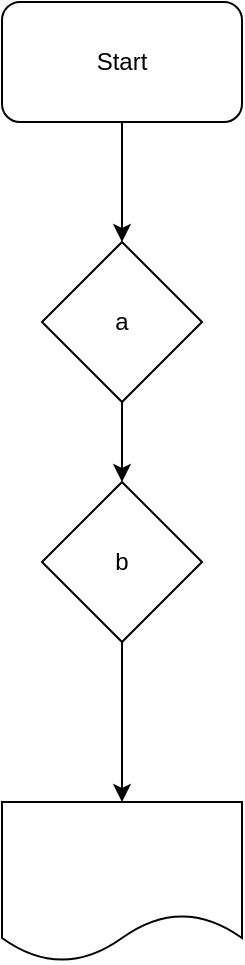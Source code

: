 <mxfile version="21.6.5" type="device">
  <diagram name="‫עמוד-1‬" id="LlmvC5Jc-HnBU8iAei3R">
    <mxGraphModel dx="1434" dy="758" grid="1" gridSize="10" guides="1" tooltips="1" connect="1" arrows="1" fold="1" page="1" pageScale="1" pageWidth="827" pageHeight="1169" math="0" shadow="0">
      <root>
        <mxCell id="0" />
        <mxCell id="1" parent="0" />
        <mxCell id="1XBkMk_ra5XbO7TCvKNR-7" value="" style="edgeStyle=orthogonalEdgeStyle;rounded=0;orthogonalLoop=1;jettySize=auto;html=1;" parent="1" source="1XBkMk_ra5XbO7TCvKNR-1" edge="1">
          <mxGeometry relative="1" as="geometry">
            <mxPoint x="414" y="240" as="targetPoint" />
          </mxGeometry>
        </mxCell>
        <mxCell id="1XBkMk_ra5XbO7TCvKNR-1" value="Start" style="rounded=1;whiteSpace=wrap;html=1;" parent="1" vertex="1">
          <mxGeometry x="354" y="120" width="120" height="60" as="geometry" />
        </mxCell>
        <mxCell id="cejVoAJqypNTUEXJg86t-4" value="" style="edgeStyle=orthogonalEdgeStyle;rounded=0;orthogonalLoop=1;jettySize=auto;html=1;" edge="1" parent="1" source="cejVoAJqypNTUEXJg86t-2" target="cejVoAJqypNTUEXJg86t-3">
          <mxGeometry relative="1" as="geometry" />
        </mxCell>
        <mxCell id="cejVoAJqypNTUEXJg86t-2" value="a" style="rhombus;whiteSpace=wrap;html=1;" vertex="1" parent="1">
          <mxGeometry x="374" y="240" width="80" height="80" as="geometry" />
        </mxCell>
        <mxCell id="cejVoAJqypNTUEXJg86t-6" value="" style="edgeStyle=orthogonalEdgeStyle;rounded=0;orthogonalLoop=1;jettySize=auto;html=1;" edge="1" parent="1" source="cejVoAJqypNTUEXJg86t-3" target="cejVoAJqypNTUEXJg86t-5">
          <mxGeometry relative="1" as="geometry" />
        </mxCell>
        <mxCell id="cejVoAJqypNTUEXJg86t-3" value="b" style="rhombus;whiteSpace=wrap;html=1;" vertex="1" parent="1">
          <mxGeometry x="374" y="360" width="80" height="80" as="geometry" />
        </mxCell>
        <mxCell id="cejVoAJqypNTUEXJg86t-5" value="" style="shape=document;whiteSpace=wrap;html=1;boundedLbl=1;" vertex="1" parent="1">
          <mxGeometry x="354" y="520" width="120" height="80" as="geometry" />
        </mxCell>
      </root>
    </mxGraphModel>
  </diagram>
</mxfile>
